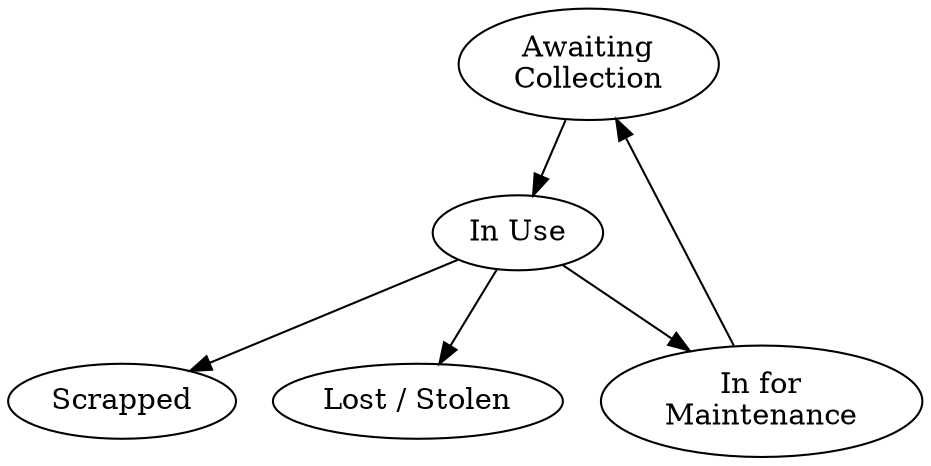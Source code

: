 digraph G {
    graph [overlap=false];
    ac [label="Awaiting\nCollection"];
    use [label="In Use"];
    scrap [label="Scrapped"];
    lost [label="Lost / Stolen"];
    in [label="In for\nMaintenance"];
    ac -> use;
    use -> lost;
    use -> scrap;
    in -> ac;
    use -> in;
}

